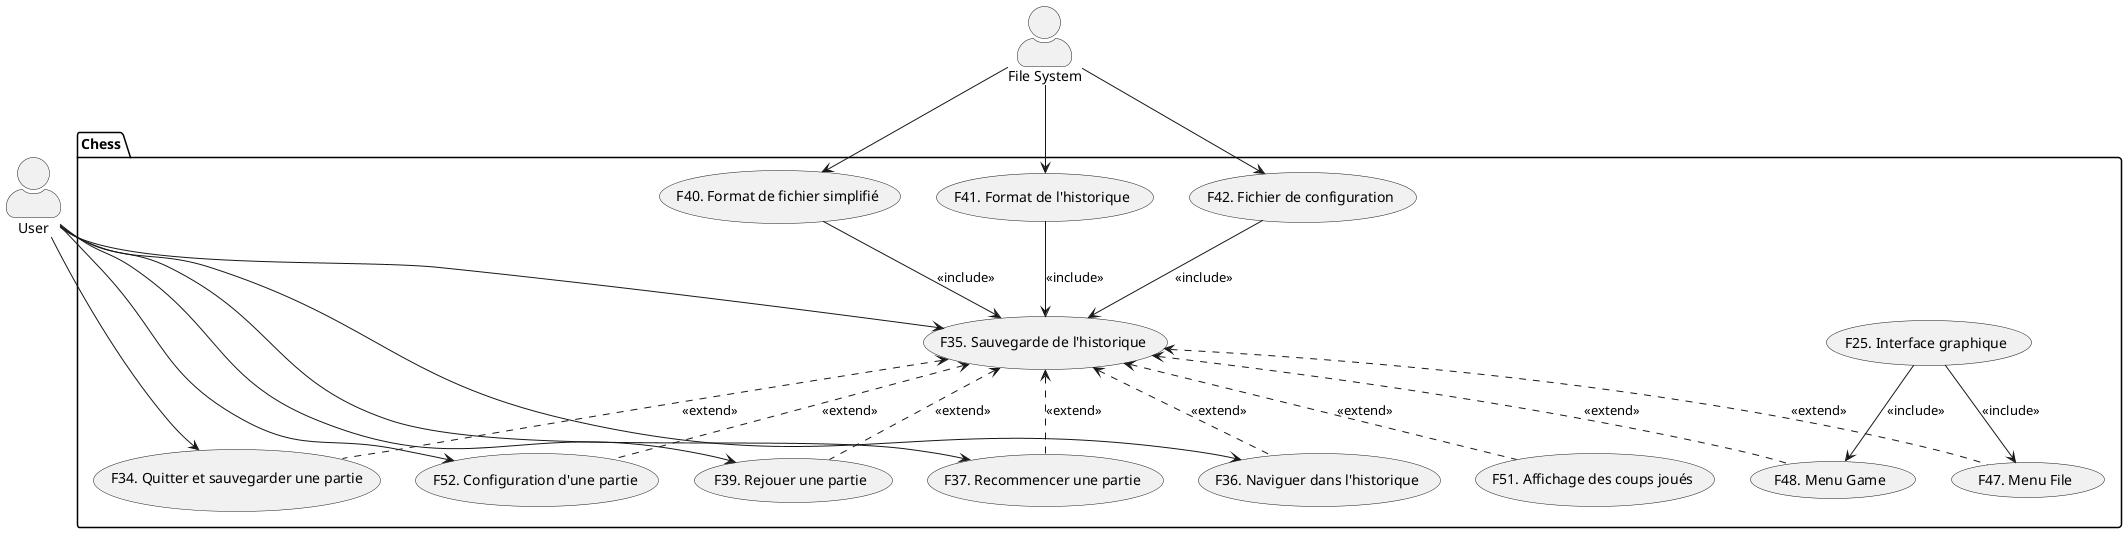 @startuml FileSaving

skinparam actorStyle awesome
"User" as User
"File System" as FS
package Chess{
    usecase "F35. Sauvegarde de l'historique" as F35
    usecase "F40. Format de fichier simplifié" as F40
    usecase "F41. Format de l'historique" as F41
    usecase "F42. Fichier de configuration" as F42
    usecase "F34. Quitter et sauvegarder une partie" as F34
    usecase "F36. Naviguer dans l'historique" as F36
    usecase "F37. Recommencer une partie" as F37
    usecase "F39. Rejouer une partie" as F39
    usecase "F51. Affichage des coups joués" as F51
    usecase "F52. Configuration d'une partie" as F52
    usecase "F48. Menu Game" as F48
    usecase "F47. Menu File" as F47
    usecase "F25. Interface graphique" as F25
}

User -->F35
User --> F34
User --> F36
User --> F37
User --> F39
User --> F52

FS --> F40
FS--> F41
FS-->F42

F25 --> F47 : <<include>>
F25 --> F48 : <<include>>
F41 --> F35 : <<include>>
F42 --> F35 : <<include>>
F40 --> F35 : <<include>>

F35 <.. F34 : <<extend>>
F35 <.. F36 : <<extend>>
F35 <.. F37 : <<extend>>
F35 <.. F39 : <<extend>>
F35 <.. F51 : <<extend>>
F35 <.. F52 : <<extend>>
F35 <.. F48 : <<extend>>
F35 <.. F47 : <<extend>>


@enduml